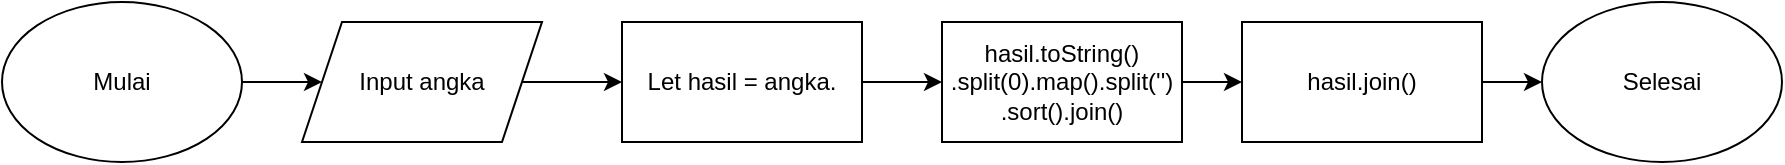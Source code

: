 <mxfile version="20.8.13" type="device"><diagram name="Page-1" id="LV8uiACp7dGBrBeYid3W"><mxGraphModel dx="934" dy="544" grid="1" gridSize="10" guides="1" tooltips="1" connect="1" arrows="1" fold="1" page="1" pageScale="1" pageWidth="850" pageHeight="1100" math="0" shadow="0"><root><mxCell id="0"/><mxCell id="1" parent="0"/><mxCell id="ODz0AuPvKe7sfjTiBv4W-4" style="edgeStyle=orthogonalEdgeStyle;rounded=0;orthogonalLoop=1;jettySize=auto;html=1;entryX=0;entryY=0.5;entryDx=0;entryDy=0;" edge="1" parent="1" source="ODz0AuPvKe7sfjTiBv4W-1" target="ODz0AuPvKe7sfjTiBv4W-2"><mxGeometry relative="1" as="geometry"/></mxCell><mxCell id="ODz0AuPvKe7sfjTiBv4W-1" value="Mulai" style="ellipse;whiteSpace=wrap;html=1;" vertex="1" parent="1"><mxGeometry x="10" y="180" width="120" height="80" as="geometry"/></mxCell><mxCell id="ODz0AuPvKe7sfjTiBv4W-6" style="edgeStyle=orthogonalEdgeStyle;rounded=0;orthogonalLoop=1;jettySize=auto;html=1;entryX=0;entryY=0.5;entryDx=0;entryDy=0;" edge="1" parent="1" source="ODz0AuPvKe7sfjTiBv4W-2" target="ODz0AuPvKe7sfjTiBv4W-5"><mxGeometry relative="1" as="geometry"/></mxCell><mxCell id="ODz0AuPvKe7sfjTiBv4W-2" value="Input angka" style="shape=parallelogram;perimeter=parallelogramPerimeter;whiteSpace=wrap;html=1;fixedSize=1;" vertex="1" parent="1"><mxGeometry x="160" y="190" width="120" height="60" as="geometry"/></mxCell><mxCell id="ODz0AuPvKe7sfjTiBv4W-9" style="edgeStyle=orthogonalEdgeStyle;rounded=0;orthogonalLoop=1;jettySize=auto;html=1;entryX=0;entryY=0.5;entryDx=0;entryDy=0;" edge="1" parent="1" source="ODz0AuPvKe7sfjTiBv4W-5" target="ODz0AuPvKe7sfjTiBv4W-7"><mxGeometry relative="1" as="geometry"/></mxCell><mxCell id="ODz0AuPvKe7sfjTiBv4W-5" value="Let hasil = angka." style="rounded=0;whiteSpace=wrap;html=1;" vertex="1" parent="1"><mxGeometry x="320" y="190" width="120" height="60" as="geometry"/></mxCell><mxCell id="ODz0AuPvKe7sfjTiBv4W-11" style="edgeStyle=orthogonalEdgeStyle;rounded=0;orthogonalLoop=1;jettySize=auto;html=1;entryX=0;entryY=0.5;entryDx=0;entryDy=0;" edge="1" parent="1" source="ODz0AuPvKe7sfjTiBv4W-7" target="ODz0AuPvKe7sfjTiBv4W-10"><mxGeometry relative="1" as="geometry"/></mxCell><mxCell id="ODz0AuPvKe7sfjTiBv4W-7" value="&lt;div&gt;hasil.toString()&lt;/div&gt;&lt;div&gt;.split(0).map().split('')&lt;/div&gt;&lt;div&gt;.sort().join()&lt;br&gt;&lt;/div&gt;" style="rounded=0;whiteSpace=wrap;html=1;" vertex="1" parent="1"><mxGeometry x="480" y="190" width="120" height="60" as="geometry"/></mxCell><mxCell id="ODz0AuPvKe7sfjTiBv4W-14" style="edgeStyle=orthogonalEdgeStyle;rounded=0;orthogonalLoop=1;jettySize=auto;html=1;" edge="1" parent="1" source="ODz0AuPvKe7sfjTiBv4W-10" target="ODz0AuPvKe7sfjTiBv4W-13"><mxGeometry relative="1" as="geometry"/></mxCell><mxCell id="ODz0AuPvKe7sfjTiBv4W-10" value="hasil.join()" style="rounded=0;whiteSpace=wrap;html=1;" vertex="1" parent="1"><mxGeometry x="630" y="190" width="120" height="60" as="geometry"/></mxCell><mxCell id="ODz0AuPvKe7sfjTiBv4W-13" value="Selesai" style="ellipse;whiteSpace=wrap;html=1;" vertex="1" parent="1"><mxGeometry x="780" y="180" width="120" height="80" as="geometry"/></mxCell></root></mxGraphModel></diagram></mxfile>
